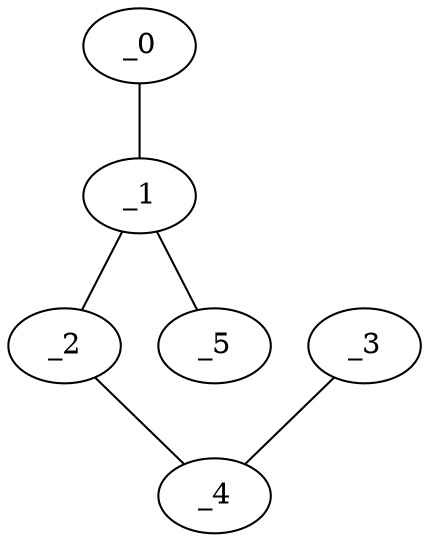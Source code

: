 graph AP1_0074 {
	_0	 [x="1.35585",
		y="0.818137"];
	_1	 [x="1.51",
		y="2.5"];
	_0 -- _1;
	_2	 [x="2.4459",
		y="0.459718"];
	_1 -- _2;
	_5	 [x="2.52525",
		y="1.84543"];
	_1 -- _5;
	_4	 [x="2.13698",
		y="0.814499"];
	_2 -- _4;
	_3	 [x="0.250024",
		y="1.7079"];
	_3 -- _4;
}
